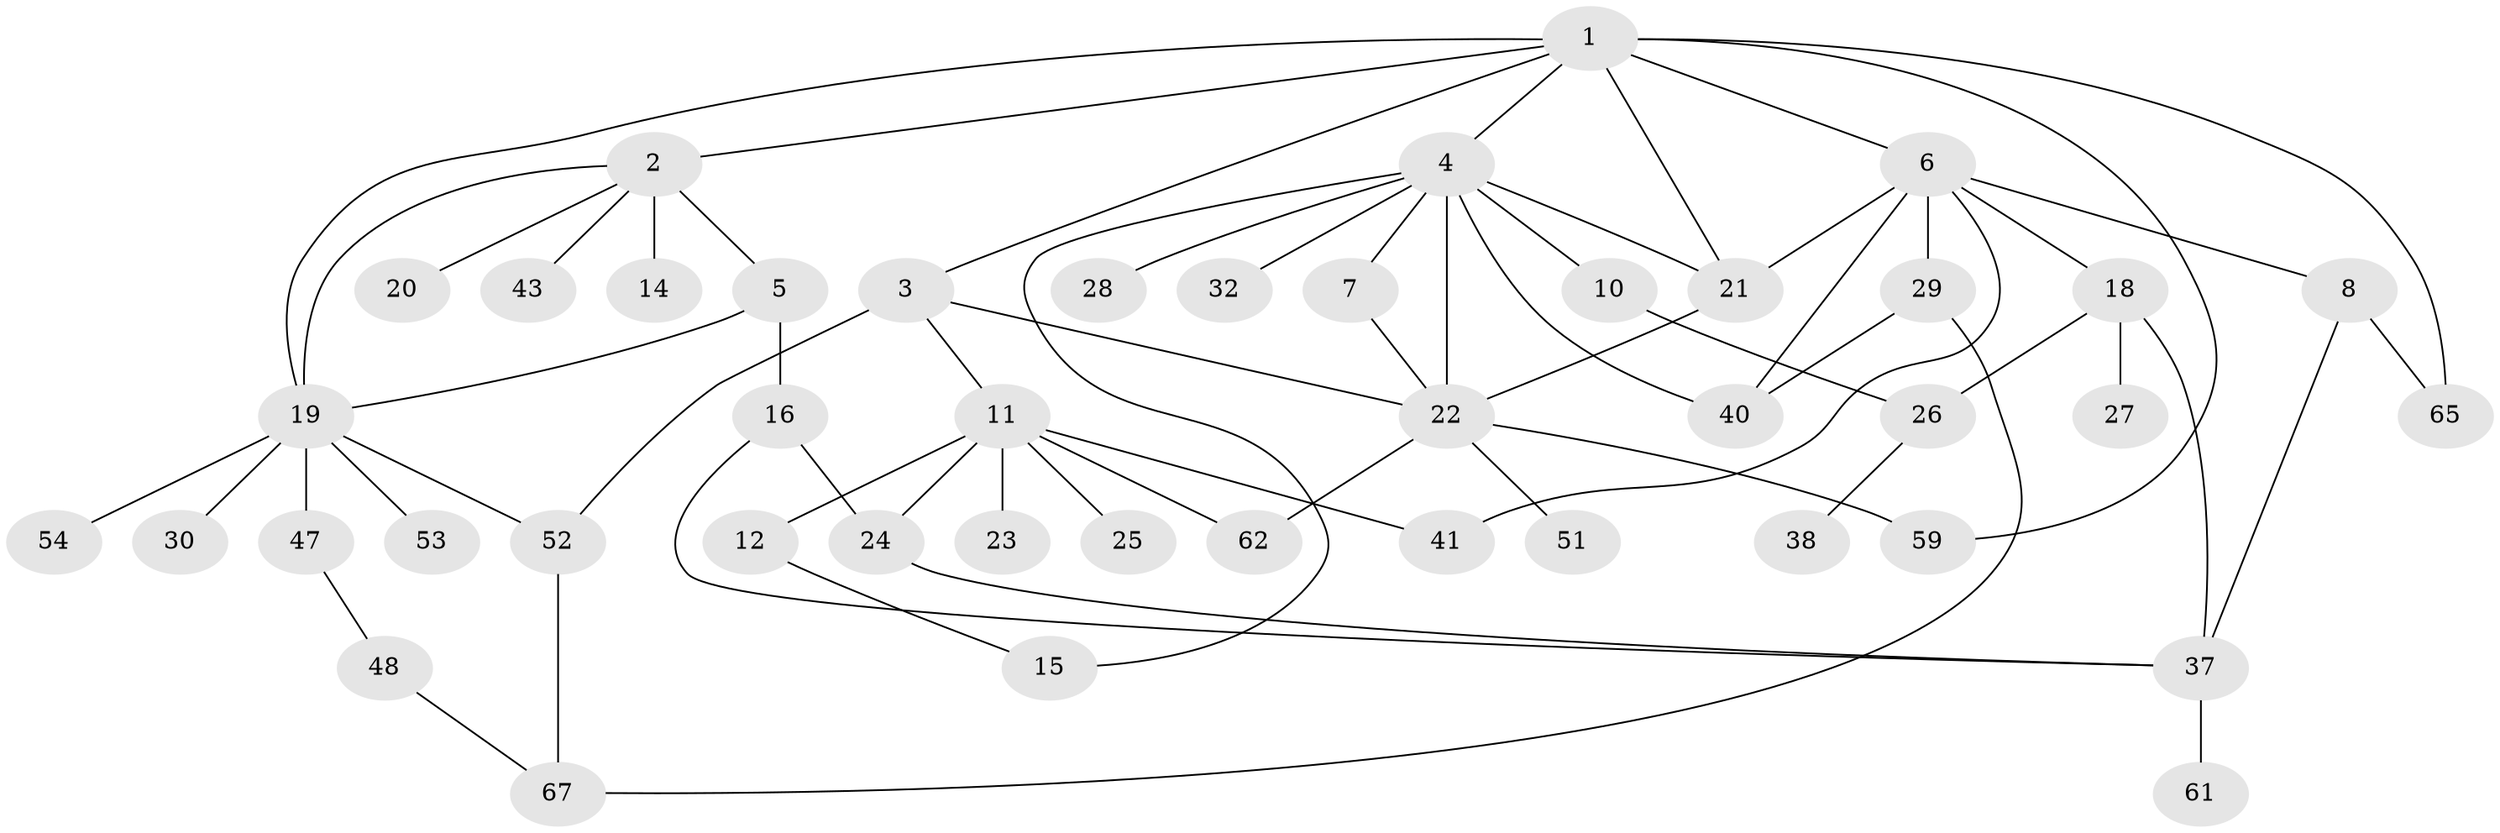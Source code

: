 // Generated by graph-tools (version 1.1) at 2025/23/03/03/25 07:23:35]
// undirected, 44 vertices, 65 edges
graph export_dot {
graph [start="1"]
  node [color=gray90,style=filled];
  1 [super="+46"];
  2 [super="+9"];
  3 [super="+44"];
  4 [super="+58"];
  5 [super="+13"];
  6 [super="+55"];
  7;
  8 [super="+34"];
  10 [super="+35"];
  11 [super="+39"];
  12;
  14 [super="+36"];
  15 [super="+17"];
  16;
  18 [super="+45"];
  19 [super="+33"];
  20;
  21 [super="+60"];
  22 [super="+49"];
  23;
  24 [super="+63"];
  25;
  26 [super="+50"];
  27;
  28;
  29 [super="+31"];
  30;
  32;
  37 [super="+42"];
  38;
  40 [super="+56"];
  41;
  43;
  47;
  48 [super="+64"];
  51;
  52 [super="+57"];
  53;
  54;
  59;
  61 [super="+66"];
  62;
  65;
  67;
  1 -- 2;
  1 -- 3;
  1 -- 4;
  1 -- 6;
  1 -- 21;
  1 -- 65;
  1 -- 19;
  1 -- 59;
  2 -- 5 [weight=2];
  2 -- 14;
  2 -- 43;
  2 -- 19;
  2 -- 20;
  3 -- 11;
  3 -- 22;
  3 -- 52;
  4 -- 7;
  4 -- 10;
  4 -- 28;
  4 -- 32;
  4 -- 15;
  4 -- 21;
  4 -- 22;
  4 -- 40;
  5 -- 16;
  5 -- 19;
  6 -- 8;
  6 -- 18;
  6 -- 29 [weight=2];
  6 -- 41;
  6 -- 40;
  6 -- 21;
  7 -- 22;
  8 -- 65;
  8 -- 37;
  10 -- 26;
  11 -- 12;
  11 -- 23;
  11 -- 24;
  11 -- 25;
  11 -- 62;
  11 -- 41;
  12 -- 15;
  16 -- 37;
  16 -- 24;
  18 -- 26;
  18 -- 27;
  18 -- 37;
  19 -- 30;
  19 -- 54;
  19 -- 52;
  19 -- 53;
  19 -- 47;
  21 -- 22;
  22 -- 62;
  22 -- 51;
  22 -- 59;
  24 -- 37;
  26 -- 38;
  29 -- 40;
  29 -- 67;
  37 -- 61;
  47 -- 48;
  48 -- 67;
  52 -- 67;
}
